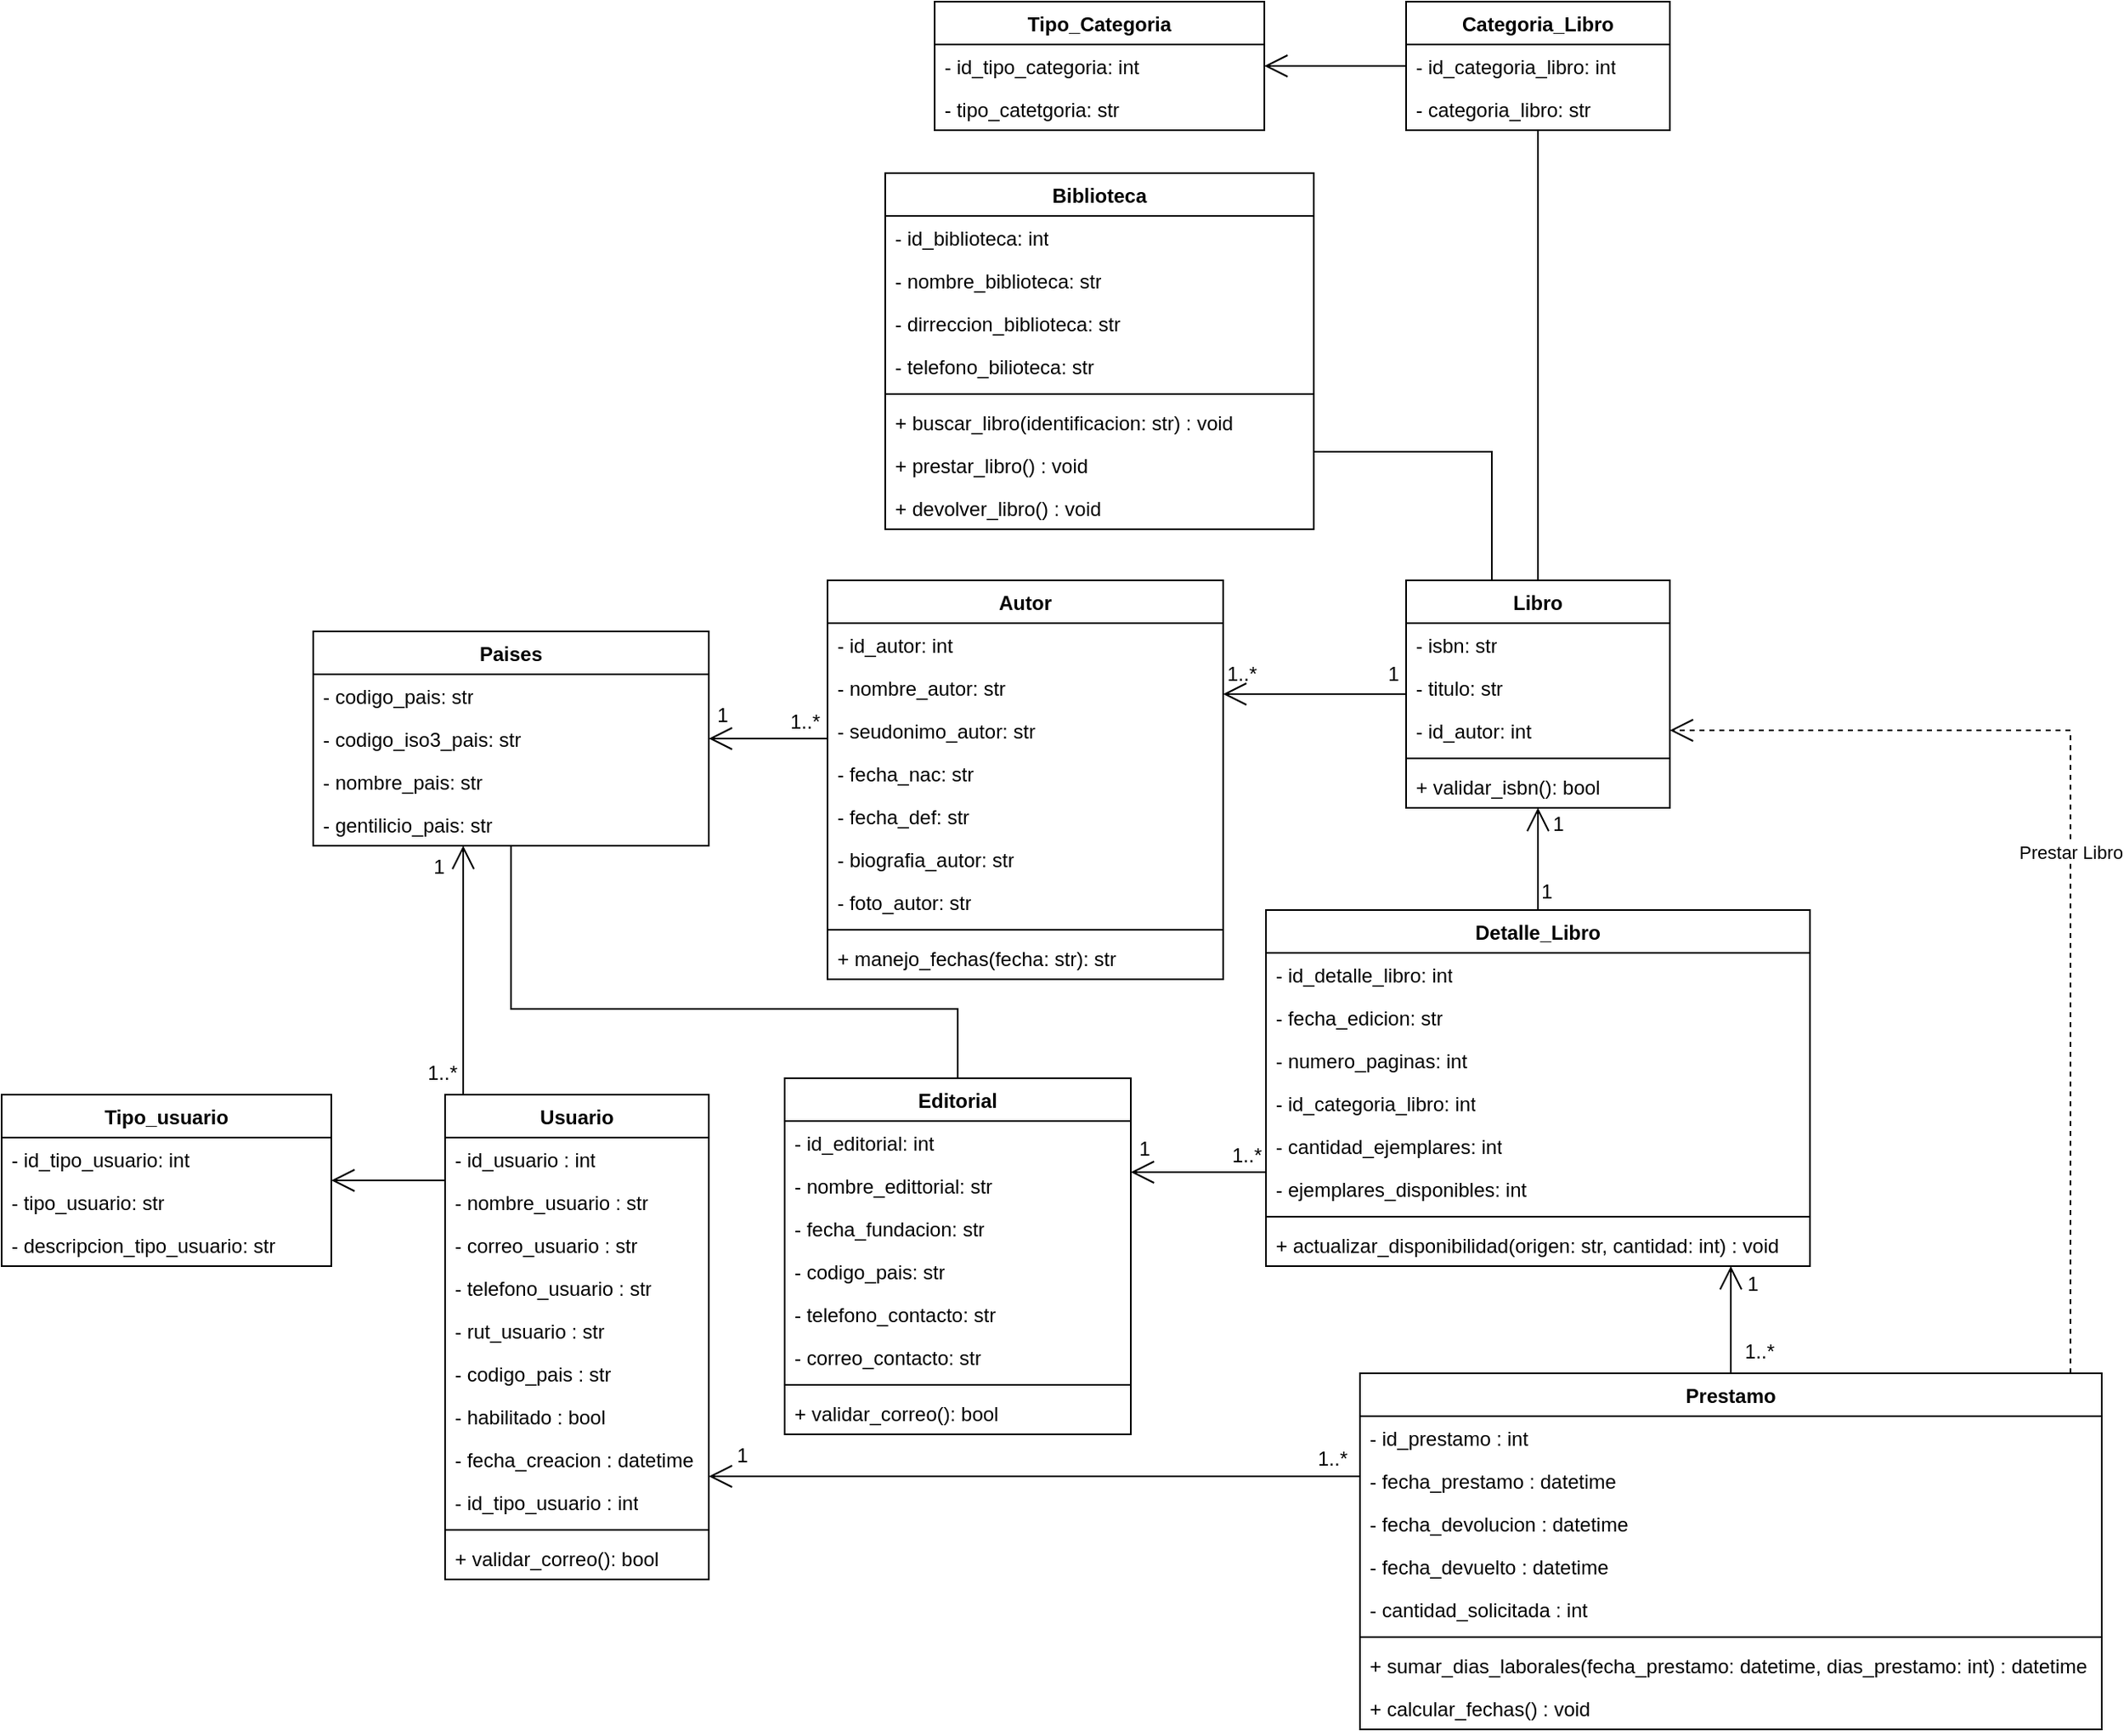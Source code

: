 <mxfile version="24.7.8">
  <diagram name="Página-1" id="G0LMyIn8iOofQ99Z_jgs">
    <mxGraphModel dx="685" dy="636" grid="1" gridSize="13" guides="1" tooltips="1" connect="1" arrows="1" fold="1" page="1" pageScale="1" pageWidth="827" pageHeight="1169" math="0" shadow="0">
      <root>
        <mxCell id="0" />
        <mxCell id="1" parent="0" />
        <mxCell id="rNS2HbV7GtbA0sjUmiK6-1" value="Tipo_usuario" style="swimlane;fontStyle=1;align=center;verticalAlign=top;childLayout=stackLayout;horizontal=1;startSize=26;horizontalStack=0;resizeParent=1;resizeParentMax=0;resizeLast=0;collapsible=1;marginBottom=0;whiteSpace=wrap;html=1;" parent="1" vertex="1">
          <mxGeometry x="214" y="1820" width="200" height="104" as="geometry" />
        </mxCell>
        <mxCell id="rNS2HbV7GtbA0sjUmiK6-24" value="- id_tipo_usuario: int&lt;span style=&quot;white-space: pre;&quot;&gt;&#x9;&lt;/span&gt;" style="text;strokeColor=none;fillColor=none;align=left;verticalAlign=top;spacingLeft=4;spacingRight=4;overflow=hidden;rotatable=0;points=[[0,0.5],[1,0.5]];portConstraint=eastwest;whiteSpace=wrap;html=1;" parent="rNS2HbV7GtbA0sjUmiK6-1" vertex="1">
          <mxGeometry y="26" width="200" height="26" as="geometry" />
        </mxCell>
        <mxCell id="rNS2HbV7GtbA0sjUmiK6-23" value="- tipo_usuario: str" style="text;strokeColor=none;fillColor=none;align=left;verticalAlign=top;spacingLeft=4;spacingRight=4;overflow=hidden;rotatable=0;points=[[0,0.5],[1,0.5]];portConstraint=eastwest;whiteSpace=wrap;html=1;" parent="rNS2HbV7GtbA0sjUmiK6-1" vertex="1">
          <mxGeometry y="52" width="200" height="26" as="geometry" />
        </mxCell>
        <mxCell id="rNS2HbV7GtbA0sjUmiK6-2" value="- descripcion_tipo_usuario: str" style="text;strokeColor=none;fillColor=none;align=left;verticalAlign=top;spacingLeft=4;spacingRight=4;overflow=hidden;rotatable=0;points=[[0,0.5],[1,0.5]];portConstraint=eastwest;whiteSpace=wrap;html=1;" parent="rNS2HbV7GtbA0sjUmiK6-1" vertex="1">
          <mxGeometry y="78" width="200" height="26" as="geometry" />
        </mxCell>
        <mxCell id="rNS2HbV7GtbA0sjUmiK6-5" value="Tipo_Categoria" style="swimlane;fontStyle=1;align=center;verticalAlign=top;childLayout=stackLayout;horizontal=1;startSize=26;horizontalStack=0;resizeParent=1;resizeParentMax=0;resizeLast=0;collapsible=1;marginBottom=0;whiteSpace=wrap;html=1;" parent="1" vertex="1">
          <mxGeometry x="780" y="1157" width="200" height="78" as="geometry" />
        </mxCell>
        <mxCell id="rNS2HbV7GtbA0sjUmiK6-25" value="- id_tipo_categoria: int" style="text;strokeColor=none;fillColor=none;align=left;verticalAlign=top;spacingLeft=4;spacingRight=4;overflow=hidden;rotatable=0;points=[[0,0.5],[1,0.5]];portConstraint=eastwest;whiteSpace=wrap;html=1;" parent="rNS2HbV7GtbA0sjUmiK6-5" vertex="1">
          <mxGeometry y="26" width="200" height="26" as="geometry" />
        </mxCell>
        <mxCell id="rNS2HbV7GtbA0sjUmiK6-6" value="- tipo_catetgoria: str" style="text;strokeColor=none;fillColor=none;align=left;verticalAlign=top;spacingLeft=4;spacingRight=4;overflow=hidden;rotatable=0;points=[[0,0.5],[1,0.5]];portConstraint=eastwest;whiteSpace=wrap;html=1;" parent="rNS2HbV7GtbA0sjUmiK6-5" vertex="1">
          <mxGeometry y="52" width="200" height="26" as="geometry" />
        </mxCell>
        <mxCell id="rNS2HbV7GtbA0sjUmiK6-9" value="Autor" style="swimlane;fontStyle=1;align=center;verticalAlign=top;childLayout=stackLayout;horizontal=1;startSize=26;horizontalStack=0;resizeParent=1;resizeParentMax=0;resizeLast=0;collapsible=1;marginBottom=0;whiteSpace=wrap;html=1;" parent="1" vertex="1">
          <mxGeometry x="715" y="1508" width="240" height="242" as="geometry" />
        </mxCell>
        <mxCell id="rNS2HbV7GtbA0sjUmiK6-10" value="- id_autor: int" style="text;strokeColor=none;fillColor=none;align=left;verticalAlign=top;spacingLeft=4;spacingRight=4;overflow=hidden;rotatable=0;points=[[0,0.5],[1,0.5]];portConstraint=eastwest;whiteSpace=wrap;html=1;" parent="rNS2HbV7GtbA0sjUmiK6-9" vertex="1">
          <mxGeometry y="26" width="240" height="26" as="geometry" />
        </mxCell>
        <mxCell id="rNS2HbV7GtbA0sjUmiK6-17" value="- nombre_autor: str" style="text;strokeColor=none;fillColor=none;align=left;verticalAlign=top;spacingLeft=4;spacingRight=4;overflow=hidden;rotatable=0;points=[[0,0.5],[1,0.5]];portConstraint=eastwest;whiteSpace=wrap;html=1;" parent="rNS2HbV7GtbA0sjUmiK6-9" vertex="1">
          <mxGeometry y="52" width="240" height="26" as="geometry" />
        </mxCell>
        <mxCell id="rNS2HbV7GtbA0sjUmiK6-18" value="- seudonimo_autor: str" style="text;strokeColor=none;fillColor=none;align=left;verticalAlign=top;spacingLeft=4;spacingRight=4;overflow=hidden;rotatable=0;points=[[0,0.5],[1,0.5]];portConstraint=eastwest;whiteSpace=wrap;html=1;" parent="rNS2HbV7GtbA0sjUmiK6-9" vertex="1">
          <mxGeometry y="78" width="240" height="26" as="geometry" />
        </mxCell>
        <mxCell id="rNS2HbV7GtbA0sjUmiK6-19" value="- fecha_nac: str" style="text;strokeColor=none;fillColor=none;align=left;verticalAlign=top;spacingLeft=4;spacingRight=4;overflow=hidden;rotatable=0;points=[[0,0.5],[1,0.5]];portConstraint=eastwest;whiteSpace=wrap;html=1;" parent="rNS2HbV7GtbA0sjUmiK6-9" vertex="1">
          <mxGeometry y="104" width="240" height="26" as="geometry" />
        </mxCell>
        <mxCell id="rNS2HbV7GtbA0sjUmiK6-21" value="- fecha_def: str" style="text;strokeColor=none;fillColor=none;align=left;verticalAlign=top;spacingLeft=4;spacingRight=4;overflow=hidden;rotatable=0;points=[[0,0.5],[1,0.5]];portConstraint=eastwest;whiteSpace=wrap;html=1;" parent="rNS2HbV7GtbA0sjUmiK6-9" vertex="1">
          <mxGeometry y="130" width="240" height="26" as="geometry" />
        </mxCell>
        <mxCell id="rNS2HbV7GtbA0sjUmiK6-22" value="- biografia_autor: str" style="text;strokeColor=none;fillColor=none;align=left;verticalAlign=top;spacingLeft=4;spacingRight=4;overflow=hidden;rotatable=0;points=[[0,0.5],[1,0.5]];portConstraint=eastwest;whiteSpace=wrap;html=1;" parent="rNS2HbV7GtbA0sjUmiK6-9" vertex="1">
          <mxGeometry y="156" width="240" height="26" as="geometry" />
        </mxCell>
        <mxCell id="rNS2HbV7GtbA0sjUmiK6-20" value="- foto_autor: str" style="text;strokeColor=none;fillColor=none;align=left;verticalAlign=top;spacingLeft=4;spacingRight=4;overflow=hidden;rotatable=0;points=[[0,0.5],[1,0.5]];portConstraint=eastwest;whiteSpace=wrap;html=1;" parent="rNS2HbV7GtbA0sjUmiK6-9" vertex="1">
          <mxGeometry y="182" width="240" height="26" as="geometry" />
        </mxCell>
        <mxCell id="rNS2HbV7GtbA0sjUmiK6-11" value="" style="line;strokeWidth=1;fillColor=none;align=left;verticalAlign=middle;spacingTop=-1;spacingLeft=3;spacingRight=3;rotatable=0;labelPosition=right;points=[];portConstraint=eastwest;strokeColor=inherit;" parent="rNS2HbV7GtbA0sjUmiK6-9" vertex="1">
          <mxGeometry y="208" width="240" height="8" as="geometry" />
        </mxCell>
        <mxCell id="rNS2HbV7GtbA0sjUmiK6-12" value="+ manejo_fechas(fecha: str): str" style="text;strokeColor=none;fillColor=none;align=left;verticalAlign=top;spacingLeft=4;spacingRight=4;overflow=hidden;rotatable=0;points=[[0,0.5],[1,0.5]];portConstraint=eastwest;whiteSpace=wrap;html=1;" parent="rNS2HbV7GtbA0sjUmiK6-9" vertex="1">
          <mxGeometry y="216" width="240" height="26" as="geometry" />
        </mxCell>
        <mxCell id="rNS2HbV7GtbA0sjUmiK6-13" value="Paises" style="swimlane;fontStyle=1;align=center;verticalAlign=top;childLayout=stackLayout;horizontal=1;startSize=26;horizontalStack=0;resizeParent=1;resizeParentMax=0;resizeLast=0;collapsible=1;marginBottom=0;whiteSpace=wrap;html=1;" parent="1" vertex="1">
          <mxGeometry x="403" y="1539" width="240" height="130" as="geometry" />
        </mxCell>
        <mxCell id="rNS2HbV7GtbA0sjUmiK6-14" value="- codigo_pais: str" style="text;strokeColor=none;fillColor=none;align=left;verticalAlign=top;spacingLeft=4;spacingRight=4;overflow=hidden;rotatable=0;points=[[0,0.5],[1,0.5]];portConstraint=eastwest;whiteSpace=wrap;html=1;" parent="rNS2HbV7GtbA0sjUmiK6-13" vertex="1">
          <mxGeometry y="26" width="240" height="26" as="geometry" />
        </mxCell>
        <mxCell id="rNS2HbV7GtbA0sjUmiK6-26" value="- codigo_iso3_pais: str" style="text;strokeColor=none;fillColor=none;align=left;verticalAlign=top;spacingLeft=4;spacingRight=4;overflow=hidden;rotatable=0;points=[[0,0.5],[1,0.5]];portConstraint=eastwest;whiteSpace=wrap;html=1;" parent="rNS2HbV7GtbA0sjUmiK6-13" vertex="1">
          <mxGeometry y="52" width="240" height="26" as="geometry" />
        </mxCell>
        <mxCell id="rNS2HbV7GtbA0sjUmiK6-29" value="- nombre_pais: str" style="text;strokeColor=none;fillColor=none;align=left;verticalAlign=top;spacingLeft=4;spacingRight=4;overflow=hidden;rotatable=0;points=[[0,0.5],[1,0.5]];portConstraint=eastwest;whiteSpace=wrap;html=1;" parent="rNS2HbV7GtbA0sjUmiK6-13" vertex="1">
          <mxGeometry y="78" width="240" height="26" as="geometry" />
        </mxCell>
        <mxCell id="rNS2HbV7GtbA0sjUmiK6-27" value="- gentilicio_pais: str" style="text;strokeColor=none;fillColor=none;align=left;verticalAlign=top;spacingLeft=4;spacingRight=4;overflow=hidden;rotatable=0;points=[[0,0.5],[1,0.5]];portConstraint=eastwest;whiteSpace=wrap;html=1;" parent="rNS2HbV7GtbA0sjUmiK6-13" vertex="1">
          <mxGeometry y="104" width="240" height="26" as="geometry" />
        </mxCell>
        <mxCell id="rNS2HbV7GtbA0sjUmiK6-34" value="Libro" style="swimlane;fontStyle=1;align=center;verticalAlign=top;childLayout=stackLayout;horizontal=1;startSize=26;horizontalStack=0;resizeParent=1;resizeParentMax=0;resizeLast=0;collapsible=1;marginBottom=0;whiteSpace=wrap;html=1;" parent="1" vertex="1">
          <mxGeometry x="1066" y="1508" width="160" height="138" as="geometry" />
        </mxCell>
        <mxCell id="rNS2HbV7GtbA0sjUmiK6-35" value="- isbn: str" style="text;strokeColor=none;fillColor=none;align=left;verticalAlign=top;spacingLeft=4;spacingRight=4;overflow=hidden;rotatable=0;points=[[0,0.5],[1,0.5]];portConstraint=eastwest;whiteSpace=wrap;html=1;" parent="rNS2HbV7GtbA0sjUmiK6-34" vertex="1">
          <mxGeometry y="26" width="160" height="26" as="geometry" />
        </mxCell>
        <mxCell id="rNS2HbV7GtbA0sjUmiK6-38" value="- titulo: str" style="text;strokeColor=none;fillColor=none;align=left;verticalAlign=top;spacingLeft=4;spacingRight=4;overflow=hidden;rotatable=0;points=[[0,0.5],[1,0.5]];portConstraint=eastwest;whiteSpace=wrap;html=1;" parent="rNS2HbV7GtbA0sjUmiK6-34" vertex="1">
          <mxGeometry y="52" width="160" height="26" as="geometry" />
        </mxCell>
        <mxCell id="rNS2HbV7GtbA0sjUmiK6-39" value="- id_autor: int" style="text;strokeColor=none;fillColor=none;align=left;verticalAlign=top;spacingLeft=4;spacingRight=4;overflow=hidden;rotatable=0;points=[[0,0.5],[1,0.5]];portConstraint=eastwest;whiteSpace=wrap;html=1;" parent="rNS2HbV7GtbA0sjUmiK6-34" vertex="1">
          <mxGeometry y="78" width="160" height="26" as="geometry" />
        </mxCell>
        <mxCell id="rNS2HbV7GtbA0sjUmiK6-36" value="" style="line;strokeWidth=1;fillColor=none;align=left;verticalAlign=middle;spacingTop=-1;spacingLeft=3;spacingRight=3;rotatable=0;labelPosition=right;points=[];portConstraint=eastwest;strokeColor=inherit;" parent="rNS2HbV7GtbA0sjUmiK6-34" vertex="1">
          <mxGeometry y="104" width="160" height="8" as="geometry" />
        </mxCell>
        <mxCell id="rNS2HbV7GtbA0sjUmiK6-37" value="+ validar_isbn(): bool" style="text;strokeColor=none;fillColor=none;align=left;verticalAlign=top;spacingLeft=4;spacingRight=4;overflow=hidden;rotatable=0;points=[[0,0.5],[1,0.5]];portConstraint=eastwest;whiteSpace=wrap;html=1;" parent="rNS2HbV7GtbA0sjUmiK6-34" vertex="1">
          <mxGeometry y="112" width="160" height="26" as="geometry" />
        </mxCell>
        <mxCell id="rNS2HbV7GtbA0sjUmiK6-40" value="Editorial" style="swimlane;fontStyle=1;align=center;verticalAlign=top;childLayout=stackLayout;horizontal=1;startSize=26;horizontalStack=0;resizeParent=1;resizeParentMax=0;resizeLast=0;collapsible=1;marginBottom=0;whiteSpace=wrap;html=1;" parent="1" vertex="1">
          <mxGeometry x="689" y="1810" width="210" height="216" as="geometry" />
        </mxCell>
        <mxCell id="rNS2HbV7GtbA0sjUmiK6-41" value="- id_editorial: int" style="text;strokeColor=none;fillColor=none;align=left;verticalAlign=top;spacingLeft=4;spacingRight=4;overflow=hidden;rotatable=0;points=[[0,0.5],[1,0.5]];portConstraint=eastwest;whiteSpace=wrap;html=1;" parent="rNS2HbV7GtbA0sjUmiK6-40" vertex="1">
          <mxGeometry y="26" width="210" height="26" as="geometry" />
        </mxCell>
        <mxCell id="rNS2HbV7GtbA0sjUmiK6-45" value="- nombre_edittorial: str" style="text;strokeColor=none;fillColor=none;align=left;verticalAlign=top;spacingLeft=4;spacingRight=4;overflow=hidden;rotatable=0;points=[[0,0.5],[1,0.5]];portConstraint=eastwest;whiteSpace=wrap;html=1;" parent="rNS2HbV7GtbA0sjUmiK6-40" vertex="1">
          <mxGeometry y="52" width="210" height="26" as="geometry" />
        </mxCell>
        <mxCell id="rNS2HbV7GtbA0sjUmiK6-47" value="- fecha_fundacion: str" style="text;strokeColor=none;fillColor=none;align=left;verticalAlign=top;spacingLeft=4;spacingRight=4;overflow=hidden;rotatable=0;points=[[0,0.5],[1,0.5]];portConstraint=eastwest;whiteSpace=wrap;html=1;" parent="rNS2HbV7GtbA0sjUmiK6-40" vertex="1">
          <mxGeometry y="78" width="210" height="26" as="geometry" />
        </mxCell>
        <mxCell id="rNS2HbV7GtbA0sjUmiK6-48" value="- codigo_pais: str" style="text;strokeColor=none;fillColor=none;align=left;verticalAlign=top;spacingLeft=4;spacingRight=4;overflow=hidden;rotatable=0;points=[[0,0.5],[1,0.5]];portConstraint=eastwest;whiteSpace=wrap;html=1;" parent="rNS2HbV7GtbA0sjUmiK6-40" vertex="1">
          <mxGeometry y="104" width="210" height="26" as="geometry" />
        </mxCell>
        <mxCell id="rNS2HbV7GtbA0sjUmiK6-46" value="- telefono_contacto: str" style="text;strokeColor=none;fillColor=none;align=left;verticalAlign=top;spacingLeft=4;spacingRight=4;overflow=hidden;rotatable=0;points=[[0,0.5],[1,0.5]];portConstraint=eastwest;whiteSpace=wrap;html=1;" parent="rNS2HbV7GtbA0sjUmiK6-40" vertex="1">
          <mxGeometry y="130" width="210" height="26" as="geometry" />
        </mxCell>
        <mxCell id="rNS2HbV7GtbA0sjUmiK6-44" value="- correo_contacto: str" style="text;strokeColor=none;fillColor=none;align=left;verticalAlign=top;spacingLeft=4;spacingRight=4;overflow=hidden;rotatable=0;points=[[0,0.5],[1,0.5]];portConstraint=eastwest;whiteSpace=wrap;html=1;" parent="rNS2HbV7GtbA0sjUmiK6-40" vertex="1">
          <mxGeometry y="156" width="210" height="26" as="geometry" />
        </mxCell>
        <mxCell id="rNS2HbV7GtbA0sjUmiK6-42" value="" style="line;strokeWidth=1;fillColor=none;align=left;verticalAlign=middle;spacingTop=-1;spacingLeft=3;spacingRight=3;rotatable=0;labelPosition=right;points=[];portConstraint=eastwest;strokeColor=inherit;" parent="rNS2HbV7GtbA0sjUmiK6-40" vertex="1">
          <mxGeometry y="182" width="210" height="8" as="geometry" />
        </mxCell>
        <mxCell id="rNS2HbV7GtbA0sjUmiK6-43" value="+ validar_correo(): bool" style="text;strokeColor=none;fillColor=none;align=left;verticalAlign=top;spacingLeft=4;spacingRight=4;overflow=hidden;rotatable=0;points=[[0,0.5],[1,0.5]];portConstraint=eastwest;whiteSpace=wrap;html=1;" parent="rNS2HbV7GtbA0sjUmiK6-40" vertex="1">
          <mxGeometry y="190" width="210" height="26" as="geometry" />
        </mxCell>
        <mxCell id="rNS2HbV7GtbA0sjUmiK6-52" value="Detalle_Libro" style="swimlane;fontStyle=1;align=center;verticalAlign=top;childLayout=stackLayout;horizontal=1;startSize=26;horizontalStack=0;resizeParent=1;resizeParentMax=0;resizeLast=0;collapsible=1;marginBottom=0;whiteSpace=wrap;html=1;" parent="1" vertex="1">
          <mxGeometry x="981" y="1708" width="330" height="216" as="geometry" />
        </mxCell>
        <mxCell id="rNS2HbV7GtbA0sjUmiK6-56" value="- id_detalle_libro: int" style="text;strokeColor=none;fillColor=none;align=left;verticalAlign=top;spacingLeft=4;spacingRight=4;overflow=hidden;rotatable=0;points=[[0,0.5],[1,0.5]];portConstraint=eastwest;whiteSpace=wrap;html=1;" parent="rNS2HbV7GtbA0sjUmiK6-52" vertex="1">
          <mxGeometry y="26" width="330" height="26" as="geometry" />
        </mxCell>
        <mxCell id="rNS2HbV7GtbA0sjUmiK6-53" value="- fecha_edicion: str" style="text;strokeColor=none;fillColor=none;align=left;verticalAlign=top;spacingLeft=4;spacingRight=4;overflow=hidden;rotatable=0;points=[[0,0.5],[1,0.5]];portConstraint=eastwest;whiteSpace=wrap;html=1;" parent="rNS2HbV7GtbA0sjUmiK6-52" vertex="1">
          <mxGeometry y="52" width="330" height="26" as="geometry" />
        </mxCell>
        <mxCell id="rNS2HbV7GtbA0sjUmiK6-58" value="- numero_paginas: int" style="text;strokeColor=none;fillColor=none;align=left;verticalAlign=top;spacingLeft=4;spacingRight=4;overflow=hidden;rotatable=0;points=[[0,0.5],[1,0.5]];portConstraint=eastwest;whiteSpace=wrap;html=1;" parent="rNS2HbV7GtbA0sjUmiK6-52" vertex="1">
          <mxGeometry y="78" width="330" height="26" as="geometry" />
        </mxCell>
        <mxCell id="rNS2HbV7GtbA0sjUmiK6-59" value="- id_categoria_libro: int" style="text;strokeColor=none;fillColor=none;align=left;verticalAlign=top;spacingLeft=4;spacingRight=4;overflow=hidden;rotatable=0;points=[[0,0.5],[1,0.5]];portConstraint=eastwest;whiteSpace=wrap;html=1;" parent="rNS2HbV7GtbA0sjUmiK6-52" vertex="1">
          <mxGeometry y="104" width="330" height="26" as="geometry" />
        </mxCell>
        <mxCell id="rNS2HbV7GtbA0sjUmiK6-60" value="- cantidad_ejemplares: int" style="text;strokeColor=none;fillColor=none;align=left;verticalAlign=top;spacingLeft=4;spacingRight=4;overflow=hidden;rotatable=0;points=[[0,0.5],[1,0.5]];portConstraint=eastwest;whiteSpace=wrap;html=1;" parent="rNS2HbV7GtbA0sjUmiK6-52" vertex="1">
          <mxGeometry y="130" width="330" height="26" as="geometry" />
        </mxCell>
        <mxCell id="rNS2HbV7GtbA0sjUmiK6-57" value="- ejemplares_disponibles: int" style="text;strokeColor=none;fillColor=none;align=left;verticalAlign=top;spacingLeft=4;spacingRight=4;overflow=hidden;rotatable=0;points=[[0,0.5],[1,0.5]];portConstraint=eastwest;whiteSpace=wrap;html=1;" parent="rNS2HbV7GtbA0sjUmiK6-52" vertex="1">
          <mxGeometry y="156" width="330" height="26" as="geometry" />
        </mxCell>
        <mxCell id="rNS2HbV7GtbA0sjUmiK6-54" value="" style="line;strokeWidth=1;fillColor=none;align=left;verticalAlign=middle;spacingTop=-1;spacingLeft=3;spacingRight=3;rotatable=0;labelPosition=right;points=[];portConstraint=eastwest;strokeColor=inherit;" parent="rNS2HbV7GtbA0sjUmiK6-52" vertex="1">
          <mxGeometry y="182" width="330" height="8" as="geometry" />
        </mxCell>
        <mxCell id="rNS2HbV7GtbA0sjUmiK6-55" value="+ actualizar_disponibilidad(origen: str, cantidad: int) : void" style="text;strokeColor=none;fillColor=none;align=left;verticalAlign=top;spacingLeft=4;spacingRight=4;overflow=hidden;rotatable=0;points=[[0,0.5],[1,0.5]];portConstraint=eastwest;whiteSpace=wrap;html=1;" parent="rNS2HbV7GtbA0sjUmiK6-52" vertex="1">
          <mxGeometry y="190" width="330" height="26" as="geometry" />
        </mxCell>
        <mxCell id="rNS2HbV7GtbA0sjUmiK6-61" value="Categoria_Libro" style="swimlane;fontStyle=1;align=center;verticalAlign=top;childLayout=stackLayout;horizontal=1;startSize=26;horizontalStack=0;resizeParent=1;resizeParentMax=0;resizeLast=0;collapsible=1;marginBottom=0;whiteSpace=wrap;html=1;" parent="1" vertex="1">
          <mxGeometry x="1066" y="1157" width="160" height="78" as="geometry" />
        </mxCell>
        <mxCell id="rNS2HbV7GtbA0sjUmiK6-62" value="- id_categoria_libro: int" style="text;strokeColor=none;fillColor=none;align=left;verticalAlign=top;spacingLeft=4;spacingRight=4;overflow=hidden;rotatable=0;points=[[0,0.5],[1,0.5]];portConstraint=eastwest;whiteSpace=wrap;html=1;" parent="rNS2HbV7GtbA0sjUmiK6-61" vertex="1">
          <mxGeometry y="26" width="160" height="26" as="geometry" />
        </mxCell>
        <mxCell id="rNS2HbV7GtbA0sjUmiK6-65" value="- categoria_libro: str" style="text;strokeColor=none;fillColor=none;align=left;verticalAlign=top;spacingLeft=4;spacingRight=4;overflow=hidden;rotatable=0;points=[[0,0.5],[1,0.5]];portConstraint=eastwest;whiteSpace=wrap;html=1;" parent="rNS2HbV7GtbA0sjUmiK6-61" vertex="1">
          <mxGeometry y="52" width="160" height="26" as="geometry" />
        </mxCell>
        <mxCell id="rNS2HbV7GtbA0sjUmiK6-66" value="Biblioteca" style="swimlane;fontStyle=1;align=center;verticalAlign=top;childLayout=stackLayout;horizontal=1;startSize=26;horizontalStack=0;resizeParent=1;resizeParentMax=0;resizeLast=0;collapsible=1;marginBottom=0;whiteSpace=wrap;html=1;" parent="1" vertex="1">
          <mxGeometry x="750" y="1261" width="260" height="216" as="geometry" />
        </mxCell>
        <mxCell id="rNS2HbV7GtbA0sjUmiK6-67" value="- id_biblioteca: int" style="text;strokeColor=none;fillColor=none;align=left;verticalAlign=top;spacingLeft=4;spacingRight=4;overflow=hidden;rotatable=0;points=[[0,0.5],[1,0.5]];portConstraint=eastwest;whiteSpace=wrap;html=1;" parent="rNS2HbV7GtbA0sjUmiK6-66" vertex="1">
          <mxGeometry y="26" width="260" height="26" as="geometry" />
        </mxCell>
        <mxCell id="rNS2HbV7GtbA0sjUmiK6-73" value="- nombre_biblioteca: str" style="text;strokeColor=none;fillColor=none;align=left;verticalAlign=top;spacingLeft=4;spacingRight=4;overflow=hidden;rotatable=0;points=[[0,0.5],[1,0.5]];portConstraint=eastwest;whiteSpace=wrap;html=1;" parent="rNS2HbV7GtbA0sjUmiK6-66" vertex="1">
          <mxGeometry y="52" width="260" height="26" as="geometry" />
        </mxCell>
        <mxCell id="rNS2HbV7GtbA0sjUmiK6-72" value="- dirreccion_biblioteca: str" style="text;strokeColor=none;fillColor=none;align=left;verticalAlign=top;spacingLeft=4;spacingRight=4;overflow=hidden;rotatable=0;points=[[0,0.5],[1,0.5]];portConstraint=eastwest;whiteSpace=wrap;html=1;" parent="rNS2HbV7GtbA0sjUmiK6-66" vertex="1">
          <mxGeometry y="78" width="260" height="26" as="geometry" />
        </mxCell>
        <mxCell id="rNS2HbV7GtbA0sjUmiK6-74" value="- telefono_bilioteca: str" style="text;strokeColor=none;fillColor=none;align=left;verticalAlign=top;spacingLeft=4;spacingRight=4;overflow=hidden;rotatable=0;points=[[0,0.5],[1,0.5]];portConstraint=eastwest;whiteSpace=wrap;html=1;" parent="rNS2HbV7GtbA0sjUmiK6-66" vertex="1">
          <mxGeometry y="104" width="260" height="26" as="geometry" />
        </mxCell>
        <mxCell id="rNS2HbV7GtbA0sjUmiK6-68" value="" style="line;strokeWidth=1;fillColor=none;align=left;verticalAlign=middle;spacingTop=-1;spacingLeft=3;spacingRight=3;rotatable=0;labelPosition=right;points=[];portConstraint=eastwest;strokeColor=inherit;" parent="rNS2HbV7GtbA0sjUmiK6-66" vertex="1">
          <mxGeometry y="130" width="260" height="8" as="geometry" />
        </mxCell>
        <mxCell id="rNS2HbV7GtbA0sjUmiK6-69" value="+ buscar_libro(identificacion: str) : void" style="text;strokeColor=none;fillColor=none;align=left;verticalAlign=top;spacingLeft=4;spacingRight=4;overflow=hidden;rotatable=0;points=[[0,0.5],[1,0.5]];portConstraint=eastwest;whiteSpace=wrap;html=1;" parent="rNS2HbV7GtbA0sjUmiK6-66" vertex="1">
          <mxGeometry y="138" width="260" height="26" as="geometry" />
        </mxCell>
        <mxCell id="rNS2HbV7GtbA0sjUmiK6-75" value="+ prestar_libro() : void " style="text;strokeColor=none;fillColor=none;align=left;verticalAlign=top;spacingLeft=4;spacingRight=4;overflow=hidden;rotatable=0;points=[[0,0.5],[1,0.5]];portConstraint=eastwest;whiteSpace=wrap;html=1;" parent="rNS2HbV7GtbA0sjUmiK6-66" vertex="1">
          <mxGeometry y="164" width="260" height="26" as="geometry" />
        </mxCell>
        <mxCell id="rNS2HbV7GtbA0sjUmiK6-76" value="+ devolver_libro() : void  " style="text;strokeColor=none;fillColor=none;align=left;verticalAlign=top;spacingLeft=4;spacingRight=4;overflow=hidden;rotatable=0;points=[[0,0.5],[1,0.5]];portConstraint=eastwest;whiteSpace=wrap;html=1;" parent="rNS2HbV7GtbA0sjUmiK6-66" vertex="1">
          <mxGeometry y="190" width="260" height="26" as="geometry" />
        </mxCell>
        <mxCell id="rNS2HbV7GtbA0sjUmiK6-77" value="Prestamo" style="swimlane;fontStyle=1;align=center;verticalAlign=top;childLayout=stackLayout;horizontal=1;startSize=26;horizontalStack=0;resizeParent=1;resizeParentMax=0;resizeLast=0;collapsible=1;marginBottom=0;whiteSpace=wrap;html=1;" parent="1" vertex="1">
          <mxGeometry x="1038" y="1989" width="450" height="216" as="geometry" />
        </mxCell>
        <mxCell id="rNS2HbV7GtbA0sjUmiK6-81" value="- id_prestamo : int " style="text;strokeColor=none;fillColor=none;align=left;verticalAlign=top;spacingLeft=4;spacingRight=4;overflow=hidden;rotatable=0;points=[[0,0.5],[1,0.5]];portConstraint=eastwest;whiteSpace=wrap;html=1;" parent="rNS2HbV7GtbA0sjUmiK6-77" vertex="1">
          <mxGeometry y="26" width="450" height="26" as="geometry" />
        </mxCell>
        <mxCell id="rNS2HbV7GtbA0sjUmiK6-84" value="- fecha_prestamo : datetime" style="text;strokeColor=none;fillColor=none;align=left;verticalAlign=top;spacingLeft=4;spacingRight=4;overflow=hidden;rotatable=0;points=[[0,0.5],[1,0.5]];portConstraint=eastwest;whiteSpace=wrap;html=1;" parent="rNS2HbV7GtbA0sjUmiK6-77" vertex="1">
          <mxGeometry y="52" width="450" height="26" as="geometry" />
        </mxCell>
        <mxCell id="rNS2HbV7GtbA0sjUmiK6-83" value="- fecha_devolucion : datetime" style="text;strokeColor=none;fillColor=none;align=left;verticalAlign=top;spacingLeft=4;spacingRight=4;overflow=hidden;rotatable=0;points=[[0,0.5],[1,0.5]];portConstraint=eastwest;whiteSpace=wrap;html=1;" parent="rNS2HbV7GtbA0sjUmiK6-77" vertex="1">
          <mxGeometry y="78" width="450" height="26" as="geometry" />
        </mxCell>
        <mxCell id="rNS2HbV7GtbA0sjUmiK6-82" value="- fecha_devuelto : datetime" style="text;strokeColor=none;fillColor=none;align=left;verticalAlign=top;spacingLeft=4;spacingRight=4;overflow=hidden;rotatable=0;points=[[0,0.5],[1,0.5]];portConstraint=eastwest;whiteSpace=wrap;html=1;" parent="rNS2HbV7GtbA0sjUmiK6-77" vertex="1">
          <mxGeometry y="104" width="450" height="26" as="geometry" />
        </mxCell>
        <mxCell id="rNS2HbV7GtbA0sjUmiK6-78" value="- cantidad_solicitada : int" style="text;strokeColor=none;fillColor=none;align=left;verticalAlign=top;spacingLeft=4;spacingRight=4;overflow=hidden;rotatable=0;points=[[0,0.5],[1,0.5]];portConstraint=eastwest;whiteSpace=wrap;html=1;" parent="rNS2HbV7GtbA0sjUmiK6-77" vertex="1">
          <mxGeometry y="130" width="450" height="26" as="geometry" />
        </mxCell>
        <mxCell id="rNS2HbV7GtbA0sjUmiK6-79" value="" style="line;strokeWidth=1;fillColor=none;align=left;verticalAlign=middle;spacingTop=-1;spacingLeft=3;spacingRight=3;rotatable=0;labelPosition=right;points=[];portConstraint=eastwest;strokeColor=inherit;" parent="rNS2HbV7GtbA0sjUmiK6-77" vertex="1">
          <mxGeometry y="156" width="450" height="8" as="geometry" />
        </mxCell>
        <mxCell id="rNS2HbV7GtbA0sjUmiK6-80" value="+ sumar_dias_laborales(fecha_prestamo: datetime, dias_prestamo: int) : datetime" style="text;strokeColor=none;fillColor=none;align=left;verticalAlign=top;spacingLeft=4;spacingRight=4;overflow=hidden;rotatable=0;points=[[0,0.5],[1,0.5]];portConstraint=eastwest;whiteSpace=wrap;html=1;" parent="rNS2HbV7GtbA0sjUmiK6-77" vertex="1">
          <mxGeometry y="164" width="450" height="26" as="geometry" />
        </mxCell>
        <mxCell id="rNS2HbV7GtbA0sjUmiK6-85" value="+ calcular_fechas() : void" style="text;strokeColor=none;fillColor=none;align=left;verticalAlign=top;spacingLeft=4;spacingRight=4;overflow=hidden;rotatable=0;points=[[0,0.5],[1,0.5]];portConstraint=eastwest;whiteSpace=wrap;html=1;" parent="rNS2HbV7GtbA0sjUmiK6-77" vertex="1">
          <mxGeometry y="190" width="450" height="26" as="geometry" />
        </mxCell>
        <mxCell id="rNS2HbV7GtbA0sjUmiK6-86" value="Usuario" style="swimlane;fontStyle=1;align=center;verticalAlign=top;childLayout=stackLayout;horizontal=1;startSize=26;horizontalStack=0;resizeParent=1;resizeParentMax=0;resizeLast=0;collapsible=1;marginBottom=0;whiteSpace=wrap;html=1;" parent="1" vertex="1">
          <mxGeometry x="483" y="1820" width="160" height="294" as="geometry" />
        </mxCell>
        <mxCell id="rNS2HbV7GtbA0sjUmiK6-87" value="- id_usuario : int " style="text;strokeColor=none;fillColor=none;align=left;verticalAlign=top;spacingLeft=4;spacingRight=4;overflow=hidden;rotatable=0;points=[[0,0.5],[1,0.5]];portConstraint=eastwest;whiteSpace=wrap;html=1;" parent="rNS2HbV7GtbA0sjUmiK6-86" vertex="1">
          <mxGeometry y="26" width="160" height="26" as="geometry" />
        </mxCell>
        <mxCell id="rNS2HbV7GtbA0sjUmiK6-95" value="- nombre_usuario : str" style="text;strokeColor=none;fillColor=none;align=left;verticalAlign=top;spacingLeft=4;spacingRight=4;overflow=hidden;rotatable=0;points=[[0,0.5],[1,0.5]];portConstraint=eastwest;whiteSpace=wrap;html=1;" parent="rNS2HbV7GtbA0sjUmiK6-86" vertex="1">
          <mxGeometry y="52" width="160" height="26" as="geometry" />
        </mxCell>
        <mxCell id="rNS2HbV7GtbA0sjUmiK6-97" value="- correo_usuario : str" style="text;strokeColor=none;fillColor=none;align=left;verticalAlign=top;spacingLeft=4;spacingRight=4;overflow=hidden;rotatable=0;points=[[0,0.5],[1,0.5]];portConstraint=eastwest;whiteSpace=wrap;html=1;" parent="rNS2HbV7GtbA0sjUmiK6-86" vertex="1">
          <mxGeometry y="78" width="160" height="26" as="geometry" />
        </mxCell>
        <mxCell id="rNS2HbV7GtbA0sjUmiK6-96" value="- telefono_usuario : str " style="text;strokeColor=none;fillColor=none;align=left;verticalAlign=top;spacingLeft=4;spacingRight=4;overflow=hidden;rotatable=0;points=[[0,0.5],[1,0.5]];portConstraint=eastwest;whiteSpace=wrap;html=1;" parent="rNS2HbV7GtbA0sjUmiK6-86" vertex="1">
          <mxGeometry y="104" width="160" height="26" as="geometry" />
        </mxCell>
        <mxCell id="rNS2HbV7GtbA0sjUmiK6-92" value=" - rut_usuario : str  " style="text;strokeColor=none;fillColor=none;align=left;verticalAlign=top;spacingLeft=4;spacingRight=4;overflow=hidden;rotatable=0;points=[[0,0.5],[1,0.5]];portConstraint=eastwest;whiteSpace=wrap;html=1;" parent="rNS2HbV7GtbA0sjUmiK6-86" vertex="1">
          <mxGeometry y="130" width="160" height="26" as="geometry" />
        </mxCell>
        <mxCell id="rNS2HbV7GtbA0sjUmiK6-94" value="- codigo_pais : str  " style="text;strokeColor=none;fillColor=none;align=left;verticalAlign=top;spacingLeft=4;spacingRight=4;overflow=hidden;rotatable=0;points=[[0,0.5],[1,0.5]];portConstraint=eastwest;whiteSpace=wrap;html=1;" parent="rNS2HbV7GtbA0sjUmiK6-86" vertex="1">
          <mxGeometry y="156" width="160" height="26" as="geometry" />
        </mxCell>
        <mxCell id="rNS2HbV7GtbA0sjUmiK6-93" value="- habilitado : bool" style="text;strokeColor=none;fillColor=none;align=left;verticalAlign=top;spacingLeft=4;spacingRight=4;overflow=hidden;rotatable=0;points=[[0,0.5],[1,0.5]];portConstraint=eastwest;whiteSpace=wrap;html=1;" parent="rNS2HbV7GtbA0sjUmiK6-86" vertex="1">
          <mxGeometry y="182" width="160" height="26" as="geometry" />
        </mxCell>
        <mxCell id="rNS2HbV7GtbA0sjUmiK6-91" value="- fecha_creacion : datetime" style="text;strokeColor=none;fillColor=none;align=left;verticalAlign=top;spacingLeft=4;spacingRight=4;overflow=hidden;rotatable=0;points=[[0,0.5],[1,0.5]];portConstraint=eastwest;whiteSpace=wrap;html=1;" parent="rNS2HbV7GtbA0sjUmiK6-86" vertex="1">
          <mxGeometry y="208" width="160" height="26" as="geometry" />
        </mxCell>
        <mxCell id="rNS2HbV7GtbA0sjUmiK6-90" value="- id_tipo_usuario : int" style="text;strokeColor=none;fillColor=none;align=left;verticalAlign=top;spacingLeft=4;spacingRight=4;overflow=hidden;rotatable=0;points=[[0,0.5],[1,0.5]];portConstraint=eastwest;whiteSpace=wrap;html=1;" parent="rNS2HbV7GtbA0sjUmiK6-86" vertex="1">
          <mxGeometry y="234" width="160" height="26" as="geometry" />
        </mxCell>
        <mxCell id="rNS2HbV7GtbA0sjUmiK6-88" value="" style="line;strokeWidth=1;fillColor=none;align=left;verticalAlign=middle;spacingTop=-1;spacingLeft=3;spacingRight=3;rotatable=0;labelPosition=right;points=[];portConstraint=eastwest;strokeColor=inherit;" parent="rNS2HbV7GtbA0sjUmiK6-86" vertex="1">
          <mxGeometry y="260" width="160" height="8" as="geometry" />
        </mxCell>
        <mxCell id="rNS2HbV7GtbA0sjUmiK6-89" value="+ validar_correo(): bool" style="text;strokeColor=none;fillColor=none;align=left;verticalAlign=top;spacingLeft=4;spacingRight=4;overflow=hidden;rotatable=0;points=[[0,0.5],[1,0.5]];portConstraint=eastwest;whiteSpace=wrap;html=1;" parent="rNS2HbV7GtbA0sjUmiK6-86" vertex="1">
          <mxGeometry y="268" width="160" height="26" as="geometry" />
        </mxCell>
        <mxCell id="L4Z4_Rrcar_B2OlikC2M-4" value="" style="endArrow=none;html=1;rounded=0;edgeStyle=elbowEdgeStyle;elbow=vertical;" edge="1" parent="1" source="rNS2HbV7GtbA0sjUmiK6-34" target="rNS2HbV7GtbA0sjUmiK6-66">
          <mxGeometry width="50" height="50" relative="1" as="geometry">
            <mxPoint x="1183" y="1467" as="sourcePoint" />
            <mxPoint x="1233" y="1417" as="targetPoint" />
            <Array as="points">
              <mxPoint x="1118" y="1430" />
            </Array>
          </mxGeometry>
        </mxCell>
        <mxCell id="L4Z4_Rrcar_B2OlikC2M-12" value="" style="endArrow=none;html=1;rounded=0;edgeStyle=elbowEdgeStyle;elbow=vertical;" edge="1" parent="1" source="rNS2HbV7GtbA0sjUmiK6-34" target="rNS2HbV7GtbA0sjUmiK6-61">
          <mxGeometry width="50" height="50" relative="1" as="geometry">
            <mxPoint x="1651" y="1350" as="sourcePoint" />
            <mxPoint x="1701" y="1300" as="targetPoint" />
          </mxGeometry>
        </mxCell>
        <mxCell id="L4Z4_Rrcar_B2OlikC2M-14" value="" style="endArrow=none;html=1;rounded=0;edgeStyle=elbowEdgeStyle;elbow=vertical;" edge="1" parent="1" source="rNS2HbV7GtbA0sjUmiK6-40" target="rNS2HbV7GtbA0sjUmiK6-13">
          <mxGeometry width="50" height="50" relative="1" as="geometry">
            <mxPoint x="741" y="1922" as="sourcePoint" />
            <mxPoint x="791" y="1872" as="targetPoint" />
            <Array as="points">
              <mxPoint x="650" y="1768" />
            </Array>
          </mxGeometry>
        </mxCell>
        <mxCell id="L4Z4_Rrcar_B2OlikC2M-18" value="" style="endArrow=open;endFill=1;endSize=12;html=1;rounded=0;edgeStyle=elbowEdgeStyle;elbow=vertical;" edge="1" parent="1" source="rNS2HbV7GtbA0sjUmiK6-9" target="rNS2HbV7GtbA0sjUmiK6-13">
          <mxGeometry width="160" relative="1" as="geometry">
            <mxPoint x="581" y="1729" as="sourcePoint" />
            <mxPoint x="741" y="1729" as="targetPoint" />
          </mxGeometry>
        </mxCell>
        <mxCell id="L4Z4_Rrcar_B2OlikC2M-20" value="" style="endArrow=open;endFill=1;endSize=12;html=1;rounded=0;edgeStyle=elbowEdgeStyle;elbow=vertical;" edge="1" parent="1" source="rNS2HbV7GtbA0sjUmiK6-34" target="rNS2HbV7GtbA0sjUmiK6-9">
          <mxGeometry width="160" relative="1" as="geometry">
            <mxPoint x="1092" y="1690" as="sourcePoint" />
            <mxPoint x="962" y="1534" as="targetPoint" />
          </mxGeometry>
        </mxCell>
        <mxCell id="L4Z4_Rrcar_B2OlikC2M-21" value="" style="endArrow=open;endFill=1;endSize=12;html=1;rounded=0;edgeStyle=elbowEdgeStyle;elbow=vertical;" edge="1" parent="1" source="rNS2HbV7GtbA0sjUmiK6-52" target="rNS2HbV7GtbA0sjUmiK6-34">
          <mxGeometry width="160" relative="1" as="geometry">
            <mxPoint x="936" y="1859" as="sourcePoint" />
            <mxPoint x="1096" y="1859" as="targetPoint" />
          </mxGeometry>
        </mxCell>
        <mxCell id="L4Z4_Rrcar_B2OlikC2M-22" value="" style="endArrow=open;endFill=1;endSize=12;html=1;rounded=0;edgeStyle=elbowEdgeStyle;elbow=vertical;" edge="1" parent="1" source="rNS2HbV7GtbA0sjUmiK6-52" target="rNS2HbV7GtbA0sjUmiK6-40">
          <mxGeometry width="160" relative="1" as="geometry">
            <mxPoint x="936" y="1859" as="sourcePoint" />
            <mxPoint x="1096" y="1859" as="targetPoint" />
          </mxGeometry>
        </mxCell>
        <mxCell id="L4Z4_Rrcar_B2OlikC2M-23" value="" style="endArrow=open;endFill=1;endSize=12;html=1;rounded=0;edgeStyle=elbowEdgeStyle;elbow=vertical;" edge="1" parent="1" source="rNS2HbV7GtbA0sjUmiK6-61" target="rNS2HbV7GtbA0sjUmiK6-5">
          <mxGeometry width="160" relative="1" as="geometry">
            <mxPoint x="845" y="1261" as="sourcePoint" />
            <mxPoint x="1005" y="1261" as="targetPoint" />
          </mxGeometry>
        </mxCell>
        <mxCell id="L4Z4_Rrcar_B2OlikC2M-24" value="" style="endArrow=open;endFill=1;endSize=12;html=1;rounded=0;edgeStyle=elbowEdgeStyle;elbow=vertical;" edge="1" parent="1" source="rNS2HbV7GtbA0sjUmiK6-77" target="rNS2HbV7GtbA0sjUmiK6-52">
          <mxGeometry width="160" relative="1" as="geometry">
            <mxPoint x="728" y="2171" as="sourcePoint" />
            <mxPoint x="888" y="2171" as="targetPoint" />
            <Array as="points">
              <mxPoint x="1157" y="2028" />
            </Array>
          </mxGeometry>
        </mxCell>
        <mxCell id="L4Z4_Rrcar_B2OlikC2M-25" value="" style="endArrow=open;endFill=1;endSize=12;html=1;rounded=0;edgeStyle=elbowEdgeStyle;elbow=vertical;" edge="1" parent="1" source="rNS2HbV7GtbA0sjUmiK6-77" target="rNS2HbV7GtbA0sjUmiK6-86">
          <mxGeometry width="160" relative="1" as="geometry">
            <mxPoint x="728" y="2171" as="sourcePoint" />
            <mxPoint x="888" y="2171" as="targetPoint" />
          </mxGeometry>
        </mxCell>
        <mxCell id="L4Z4_Rrcar_B2OlikC2M-26" value="" style="endArrow=open;endFill=1;endSize=12;html=1;rounded=0;edgeStyle=elbowEdgeStyle;elbow=vertical;" edge="1" parent="1" source="rNS2HbV7GtbA0sjUmiK6-86" target="rNS2HbV7GtbA0sjUmiK6-13">
          <mxGeometry width="160" relative="1" as="geometry">
            <mxPoint x="299" y="1937" as="sourcePoint" />
            <mxPoint x="459" y="1937" as="targetPoint" />
            <Array as="points">
              <mxPoint x="494" y="1729" />
              <mxPoint x="494" y="1820" />
            </Array>
          </mxGeometry>
        </mxCell>
        <mxCell id="L4Z4_Rrcar_B2OlikC2M-28" value="" style="endArrow=open;endFill=1;endSize=12;html=1;rounded=0;edgeStyle=elbowEdgeStyle;elbow=vertical;" edge="1" parent="1" source="rNS2HbV7GtbA0sjUmiK6-86" target="rNS2HbV7GtbA0sjUmiK6-1">
          <mxGeometry width="160" relative="1" as="geometry">
            <mxPoint x="299" y="1937" as="sourcePoint" />
            <mxPoint x="459" y="1937" as="targetPoint" />
          </mxGeometry>
        </mxCell>
        <mxCell id="L4Z4_Rrcar_B2OlikC2M-30" value="Prestar Libro" style="endArrow=open;endSize=12;dashed=1;html=1;rounded=0;edgeStyle=elbowEdgeStyle;elbow=vertical;" edge="1" parent="1" source="rNS2HbV7GtbA0sjUmiK6-77" target="rNS2HbV7GtbA0sjUmiK6-34">
          <mxGeometry width="160" relative="1" as="geometry">
            <mxPoint x="1079" y="1794" as="sourcePoint" />
            <mxPoint x="1239" y="1794" as="targetPoint" />
            <Array as="points">
              <mxPoint x="1469" y="1599" />
            </Array>
          </mxGeometry>
        </mxCell>
        <mxCell id="L4Z4_Rrcar_B2OlikC2M-33" value="1..*" style="text;html=1;align=center;verticalAlign=middle;resizable=0;points=[];autosize=1;strokeColor=none;fillColor=none;" vertex="1" parent="1">
          <mxGeometry x="940" y="1552" width="52" height="26" as="geometry" />
        </mxCell>
        <mxCell id="L4Z4_Rrcar_B2OlikC2M-34" value="1" style="text;html=1;align=center;verticalAlign=middle;resizable=0;points=[];autosize=1;strokeColor=none;fillColor=none;" vertex="1" parent="1">
          <mxGeometry x="1038" y="1552" width="39" height="26" as="geometry" />
        </mxCell>
        <mxCell id="L4Z4_Rrcar_B2OlikC2M-38" value="1" style="text;html=1;align=center;verticalAlign=middle;resizable=0;points=[];autosize=1;strokeColor=none;fillColor=none;" vertex="1" parent="1">
          <mxGeometry x="1131" y="1684" width="39" height="26" as="geometry" />
        </mxCell>
        <mxCell id="L4Z4_Rrcar_B2OlikC2M-39" value="1" style="text;html=1;align=center;verticalAlign=middle;resizable=0;points=[];autosize=1;strokeColor=none;fillColor=none;" vertex="1" parent="1">
          <mxGeometry x="1138" y="1643" width="39" height="26" as="geometry" />
        </mxCell>
        <mxCell id="L4Z4_Rrcar_B2OlikC2M-40" value="1..*" style="text;html=1;align=center;verticalAlign=middle;resizable=0;points=[];autosize=1;strokeColor=none;fillColor=none;" vertex="1" parent="1">
          <mxGeometry x="995" y="2028" width="52" height="26" as="geometry" />
        </mxCell>
        <mxCell id="L4Z4_Rrcar_B2OlikC2M-41" value="1" style="text;html=1;align=center;verticalAlign=middle;resizable=0;points=[];autosize=1;strokeColor=none;fillColor=none;" vertex="1" parent="1">
          <mxGeometry x="643" y="2026" width="39" height="26" as="geometry" />
        </mxCell>
        <mxCell id="L4Z4_Rrcar_B2OlikC2M-42" value="1" style="text;html=1;align=center;verticalAlign=middle;resizable=0;points=[];autosize=1;strokeColor=none;fillColor=none;" vertex="1" parent="1">
          <mxGeometry x="887" y="1840" width="39" height="26" as="geometry" />
        </mxCell>
        <mxCell id="L4Z4_Rrcar_B2OlikC2M-43" value="1..*" style="text;html=1;align=center;verticalAlign=middle;resizable=0;points=[];autosize=1;strokeColor=none;fillColor=none;" vertex="1" parent="1">
          <mxGeometry x="943" y="1844" width="52" height="26" as="geometry" />
        </mxCell>
        <mxCell id="L4Z4_Rrcar_B2OlikC2M-44" value="1..*" style="text;html=1;align=center;verticalAlign=middle;resizable=0;points=[];autosize=1;strokeColor=none;fillColor=none;" vertex="1" parent="1">
          <mxGeometry x="455" y="1794" width="52" height="26" as="geometry" />
        </mxCell>
        <mxCell id="L4Z4_Rrcar_B2OlikC2M-45" value="1" style="text;html=1;align=center;verticalAlign=middle;resizable=0;points=[];autosize=1;strokeColor=none;fillColor=none;" vertex="1" parent="1">
          <mxGeometry x="459" y="1669" width="39" height="26" as="geometry" />
        </mxCell>
        <mxCell id="L4Z4_Rrcar_B2OlikC2M-47" value="1" style="text;html=1;align=center;verticalAlign=middle;resizable=0;points=[];autosize=1;strokeColor=none;fillColor=none;" vertex="1" parent="1">
          <mxGeometry x="631" y="1577" width="39" height="26" as="geometry" />
        </mxCell>
        <mxCell id="L4Z4_Rrcar_B2OlikC2M-49" value="1..*" style="text;html=1;align=center;verticalAlign=middle;resizable=0;points=[];autosize=1;strokeColor=none;fillColor=none;" vertex="1" parent="1">
          <mxGeometry x="675" y="1581" width="52" height="26" as="geometry" />
        </mxCell>
        <mxCell id="L4Z4_Rrcar_B2OlikC2M-50" value="1" style="text;html=1;align=center;verticalAlign=middle;resizable=0;points=[];autosize=1;strokeColor=none;fillColor=none;" vertex="1" parent="1">
          <mxGeometry x="1256" y="1922" width="39" height="26" as="geometry" />
        </mxCell>
        <mxCell id="L4Z4_Rrcar_B2OlikC2M-51" value="1..*" style="text;html=1;align=center;verticalAlign=middle;resizable=0;points=[];autosize=1;strokeColor=none;fillColor=none;" vertex="1" parent="1">
          <mxGeometry x="1253.5" y="1963" width="52" height="26" as="geometry" />
        </mxCell>
      </root>
    </mxGraphModel>
  </diagram>
</mxfile>
